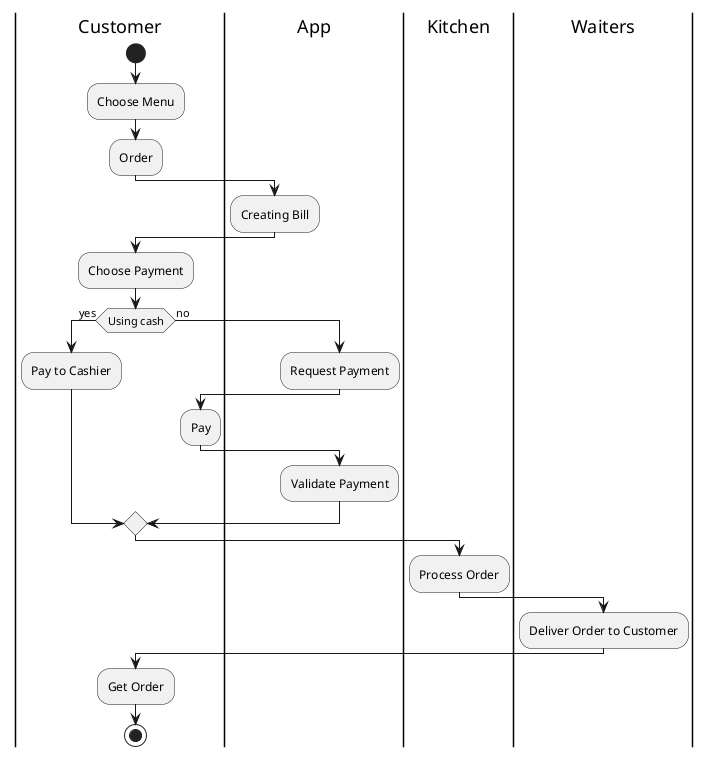 @startuml CustomerActivityUml
|Customer|
start
:Choose Menu;
:Order;

|App|
:Creating Bill;

|Customer|
:Choose Payment;

if(Using cash) then (yes)
    :Pay to Cashier;

|App|
else (no)
    :Request Payment;

|Customer|
    :Pay;

|App|
    :Validate Payment;
endif

|Kitchen|
:Process Order;

|Waiters|
:Deliver Order to Customer;

|Customer|
:Get Order;
stop
@enduml

@startuml AdminActivityUml
start
:login;
    if(Create Product?) then (yes)
        if(Create Category?) then (yes)
            :Insert Category;
        else (no)
            :Select Category;
        endif
        :Insert Name;
        :Inser Price;
    else if(Update Product?) then (yes)
        if(Update Category?) then (yes)
            :Update Category;
        else (no)
            :Select Category;
        endif
        if(Update Name?) then (yes)
            :Update Name;
            if(Update Price?) then (yes)
                :Update Price;
            endif
        else (no)
            :Select Name;
            :Update Price;
        endif
    else if(Delete Product?) then (yes)
        if(Delete Catogory?) then (yes)
            :Delete Category;
        else (no)
            :Select Category;
            :Delete Name;
        endif
    endif
:logout;
stop
@enduml
